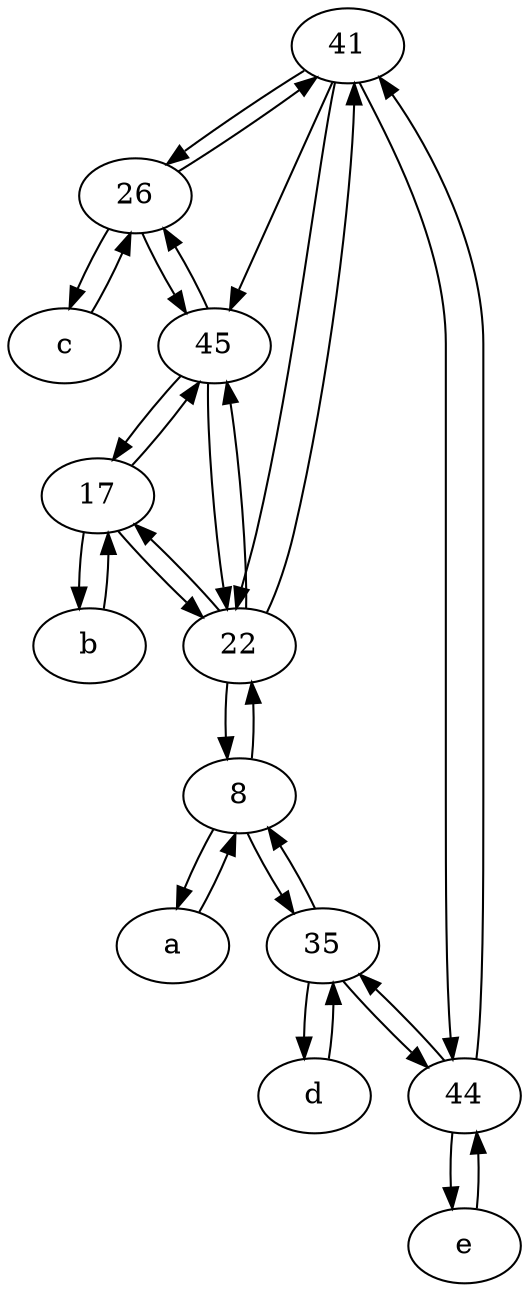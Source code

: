 digraph  {
	41;
	b [pos="50,20!"];
	26;
	c [pos="20,10!"];
	22;
	17;
	8;
	45;
	35;
	d [pos="20,30!"];
	e [pos="30,50!"];
	a [pos="40,10!"];
	44;
	22 -> 45;
	22 -> 41;
	41 -> 26;
	44 -> e;
	45 -> 22;
	8 -> 35;
	44 -> 41;
	45 -> 17;
	35 -> 8;
	44 -> 35;
	22 -> 17;
	35 -> 44;
	17 -> 22;
	26 -> 45;
	d -> 35;
	35 -> d;
	41 -> 45;
	22 -> 8;
	8 -> 22;
	17 -> 45;
	17 -> b;
	41 -> 22;
	41 -> 44;
	a -> 8;
	45 -> 26;
	e -> 44;
	b -> 17;
	26 -> c;
	c -> 26;
	8 -> a;
	26 -> 41;

	}